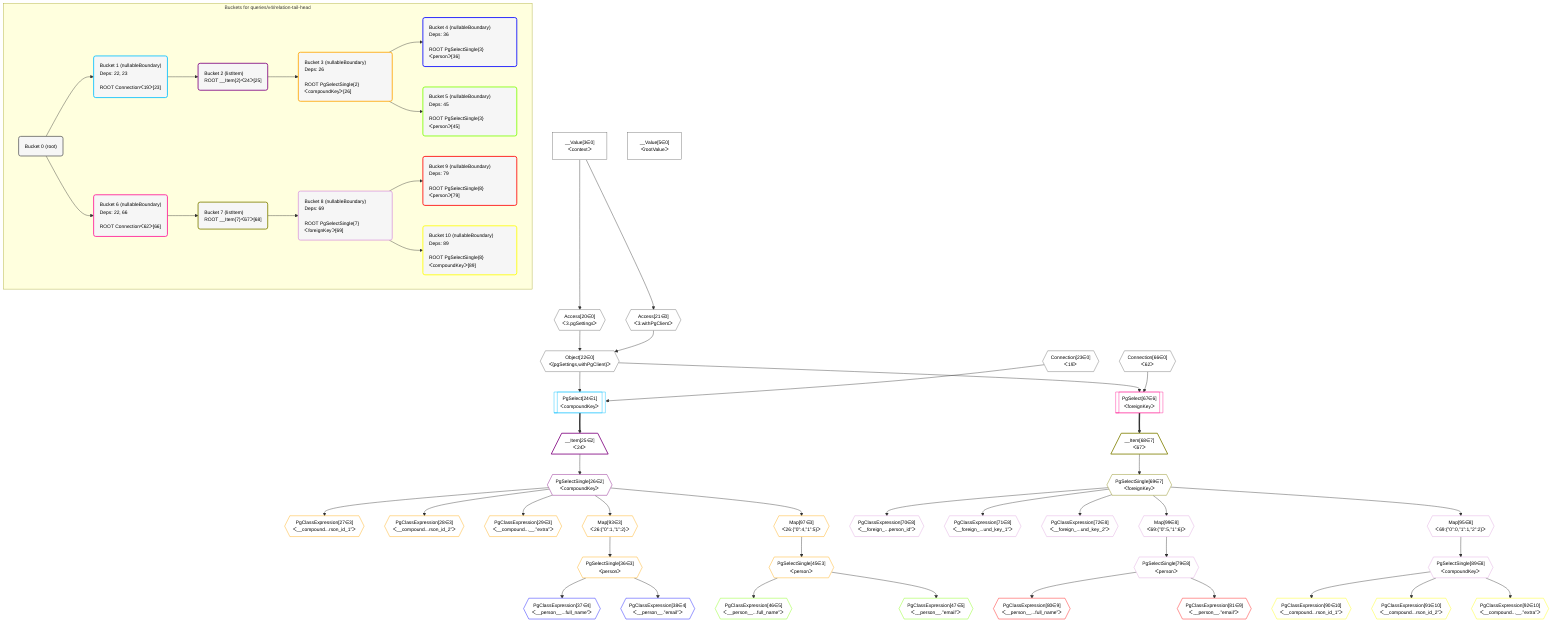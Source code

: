 %%{init: {'themeVariables': { 'fontSize': '12px'}}}%%
graph TD
    classDef path fill:#eee,stroke:#000,color:#000
    classDef plan fill:#fff,stroke-width:1px,color:#000
    classDef itemplan fill:#fff,stroke-width:2px,color:#000
    classDef unbatchedplan fill:#dff,stroke-width:1px,color:#000
    classDef sideeffectplan fill:#fcc,stroke-width:2px,color:#000
    classDef bucket fill:#f6f6f6,color:#000,stroke-width:2px,text-align:left


    %% define steps
    __Value3["__Value[3∈0]<br />ᐸcontextᐳ"]:::plan
    __Value5["__Value[5∈0]<br />ᐸrootValueᐳ"]:::plan
    Access20{{"Access[20∈0]<br />ᐸ3.pgSettingsᐳ"}}:::plan
    Access21{{"Access[21∈0]<br />ᐸ3.withPgClientᐳ"}}:::plan
    Object22{{"Object[22∈0]<br />ᐸ{pgSettings,withPgClient}ᐳ"}}:::plan
    Connection23{{"Connection[23∈0]<br />ᐸ19ᐳ"}}:::plan
    PgSelect24[["PgSelect[24∈1]<br />ᐸcompoundKeyᐳ"]]:::plan
    __Item25[/"__Item[25∈2]<br />ᐸ24ᐳ"\]:::itemplan
    PgSelectSingle26{{"PgSelectSingle[26∈2]<br />ᐸcompoundKeyᐳ"}}:::plan
    PgClassExpression27{{"PgClassExpression[27∈3]<br />ᐸ__compound...rson_id_1”ᐳ"}}:::plan
    PgClassExpression28{{"PgClassExpression[28∈3]<br />ᐸ__compound...rson_id_2”ᐳ"}}:::plan
    PgClassExpression29{{"PgClassExpression[29∈3]<br />ᐸ__compound...__.”extra”ᐳ"}}:::plan
    Map93{{"Map[93∈3]<br />ᐸ26:{”0”:1,”1”:2}ᐳ"}}:::plan
    PgSelectSingle36{{"PgSelectSingle[36∈3]<br />ᐸpersonᐳ"}}:::plan
    PgClassExpression37{{"PgClassExpression[37∈4]<br />ᐸ__person__...full_name”ᐳ"}}:::plan
    PgClassExpression38{{"PgClassExpression[38∈4]<br />ᐸ__person__.”email”ᐳ"}}:::plan
    Map97{{"Map[97∈3]<br />ᐸ26:{”0”:4,”1”:5}ᐳ"}}:::plan
    PgSelectSingle45{{"PgSelectSingle[45∈3]<br />ᐸpersonᐳ"}}:::plan
    PgClassExpression46{{"PgClassExpression[46∈5]<br />ᐸ__person__...full_name”ᐳ"}}:::plan
    PgClassExpression47{{"PgClassExpression[47∈5]<br />ᐸ__person__.”email”ᐳ"}}:::plan
    Connection66{{"Connection[66∈0]<br />ᐸ62ᐳ"}}:::plan
    PgSelect67[["PgSelect[67∈6]<br />ᐸforeignKeyᐳ"]]:::plan
    __Item68[/"__Item[68∈7]<br />ᐸ67ᐳ"\]:::itemplan
    PgSelectSingle69{{"PgSelectSingle[69∈7]<br />ᐸforeignKeyᐳ"}}:::plan
    PgClassExpression70{{"PgClassExpression[70∈8]<br />ᐸ__foreign_...person_id”ᐳ"}}:::plan
    PgClassExpression71{{"PgClassExpression[71∈8]<br />ᐸ__foreign_...und_key_1”ᐳ"}}:::plan
    PgClassExpression72{{"PgClassExpression[72∈8]<br />ᐸ__foreign_...und_key_2”ᐳ"}}:::plan
    Map99{{"Map[99∈8]<br />ᐸ69:{”0”:5,”1”:6}ᐳ"}}:::plan
    PgSelectSingle79{{"PgSelectSingle[79∈8]<br />ᐸpersonᐳ"}}:::plan
    PgClassExpression80{{"PgClassExpression[80∈9]<br />ᐸ__person__...full_name”ᐳ"}}:::plan
    PgClassExpression81{{"PgClassExpression[81∈9]<br />ᐸ__person__.”email”ᐳ"}}:::plan
    Map95{{"Map[95∈8]<br />ᐸ69:{”0”:0,”1”:1,”2”:2}ᐳ"}}:::plan
    PgSelectSingle89{{"PgSelectSingle[89∈8]<br />ᐸcompoundKeyᐳ"}}:::plan
    PgClassExpression90{{"PgClassExpression[90∈10]<br />ᐸ__compound...rson_id_1”ᐳ"}}:::plan
    PgClassExpression91{{"PgClassExpression[91∈10]<br />ᐸ__compound...rson_id_2”ᐳ"}}:::plan
    PgClassExpression92{{"PgClassExpression[92∈10]<br />ᐸ__compound...__.”extra”ᐳ"}}:::plan

    %% plan dependencies
    __Value3 --> Access20
    __Value3 --> Access21
    Access20 & Access21 --> Object22
    Object22 & Connection23 --> PgSelect24
    PgSelect24 ==> __Item25
    __Item25 --> PgSelectSingle26
    PgSelectSingle26 --> PgClassExpression27
    PgSelectSingle26 --> PgClassExpression28
    PgSelectSingle26 --> PgClassExpression29
    PgSelectSingle26 --> Map93
    Map93 --> PgSelectSingle36
    PgSelectSingle36 --> PgClassExpression37
    PgSelectSingle36 --> PgClassExpression38
    PgSelectSingle26 --> Map97
    Map97 --> PgSelectSingle45
    PgSelectSingle45 --> PgClassExpression46
    PgSelectSingle45 --> PgClassExpression47
    Object22 & Connection66 --> PgSelect67
    PgSelect67 ==> __Item68
    __Item68 --> PgSelectSingle69
    PgSelectSingle69 --> PgClassExpression70
    PgSelectSingle69 --> PgClassExpression71
    PgSelectSingle69 --> PgClassExpression72
    PgSelectSingle69 --> Map99
    Map99 --> PgSelectSingle79
    PgSelectSingle79 --> PgClassExpression80
    PgSelectSingle79 --> PgClassExpression81
    PgSelectSingle69 --> Map95
    Map95 --> PgSelectSingle89
    PgSelectSingle89 --> PgClassExpression90
    PgSelectSingle89 --> PgClassExpression91
    PgSelectSingle89 --> PgClassExpression92

    subgraph "Buckets for queries/v4/relation-tail-head"
    Bucket0("Bucket 0 (root)"):::bucket
    classDef bucket0 stroke:#696969
    class Bucket0,__Value3,__Value5,Access20,Access21,Object22,Connection23,Connection66 bucket0
    Bucket1("Bucket 1 (nullableBoundary)<br />Deps: 22, 23<br /><br />ROOT Connectionᐸ19ᐳ[23]"):::bucket
    classDef bucket1 stroke:#00bfff
    class Bucket1,PgSelect24 bucket1
    Bucket2("Bucket 2 (listItem)<br />ROOT __Item{2}ᐸ24ᐳ[25]"):::bucket
    classDef bucket2 stroke:#7f007f
    class Bucket2,__Item25,PgSelectSingle26 bucket2
    Bucket3("Bucket 3 (nullableBoundary)<br />Deps: 26<br /><br />ROOT PgSelectSingle{2}ᐸcompoundKeyᐳ[26]"):::bucket
    classDef bucket3 stroke:#ffa500
    class Bucket3,PgClassExpression27,PgClassExpression28,PgClassExpression29,PgSelectSingle36,PgSelectSingle45,Map93,Map97 bucket3
    Bucket4("Bucket 4 (nullableBoundary)<br />Deps: 36<br /><br />ROOT PgSelectSingle{3}ᐸpersonᐳ[36]"):::bucket
    classDef bucket4 stroke:#0000ff
    class Bucket4,PgClassExpression37,PgClassExpression38 bucket4
    Bucket5("Bucket 5 (nullableBoundary)<br />Deps: 45<br /><br />ROOT PgSelectSingle{3}ᐸpersonᐳ[45]"):::bucket
    classDef bucket5 stroke:#7fff00
    class Bucket5,PgClassExpression46,PgClassExpression47 bucket5
    Bucket6("Bucket 6 (nullableBoundary)<br />Deps: 22, 66<br /><br />ROOT Connectionᐸ62ᐳ[66]"):::bucket
    classDef bucket6 stroke:#ff1493
    class Bucket6,PgSelect67 bucket6
    Bucket7("Bucket 7 (listItem)<br />ROOT __Item{7}ᐸ67ᐳ[68]"):::bucket
    classDef bucket7 stroke:#808000
    class Bucket7,__Item68,PgSelectSingle69 bucket7
    Bucket8("Bucket 8 (nullableBoundary)<br />Deps: 69<br /><br />ROOT PgSelectSingle{7}ᐸforeignKeyᐳ[69]"):::bucket
    classDef bucket8 stroke:#dda0dd
    class Bucket8,PgClassExpression70,PgClassExpression71,PgClassExpression72,PgSelectSingle79,PgSelectSingle89,Map95,Map99 bucket8
    Bucket9("Bucket 9 (nullableBoundary)<br />Deps: 79<br /><br />ROOT PgSelectSingle{8}ᐸpersonᐳ[79]"):::bucket
    classDef bucket9 stroke:#ff0000
    class Bucket9,PgClassExpression80,PgClassExpression81 bucket9
    Bucket10("Bucket 10 (nullableBoundary)<br />Deps: 89<br /><br />ROOT PgSelectSingle{8}ᐸcompoundKeyᐳ[89]"):::bucket
    classDef bucket10 stroke:#ffff00
    class Bucket10,PgClassExpression90,PgClassExpression91,PgClassExpression92 bucket10
    Bucket0 --> Bucket1 & Bucket6
    Bucket1 --> Bucket2
    Bucket2 --> Bucket3
    Bucket3 --> Bucket4 & Bucket5
    Bucket6 --> Bucket7
    Bucket7 --> Bucket8
    Bucket8 --> Bucket9 & Bucket10
    end